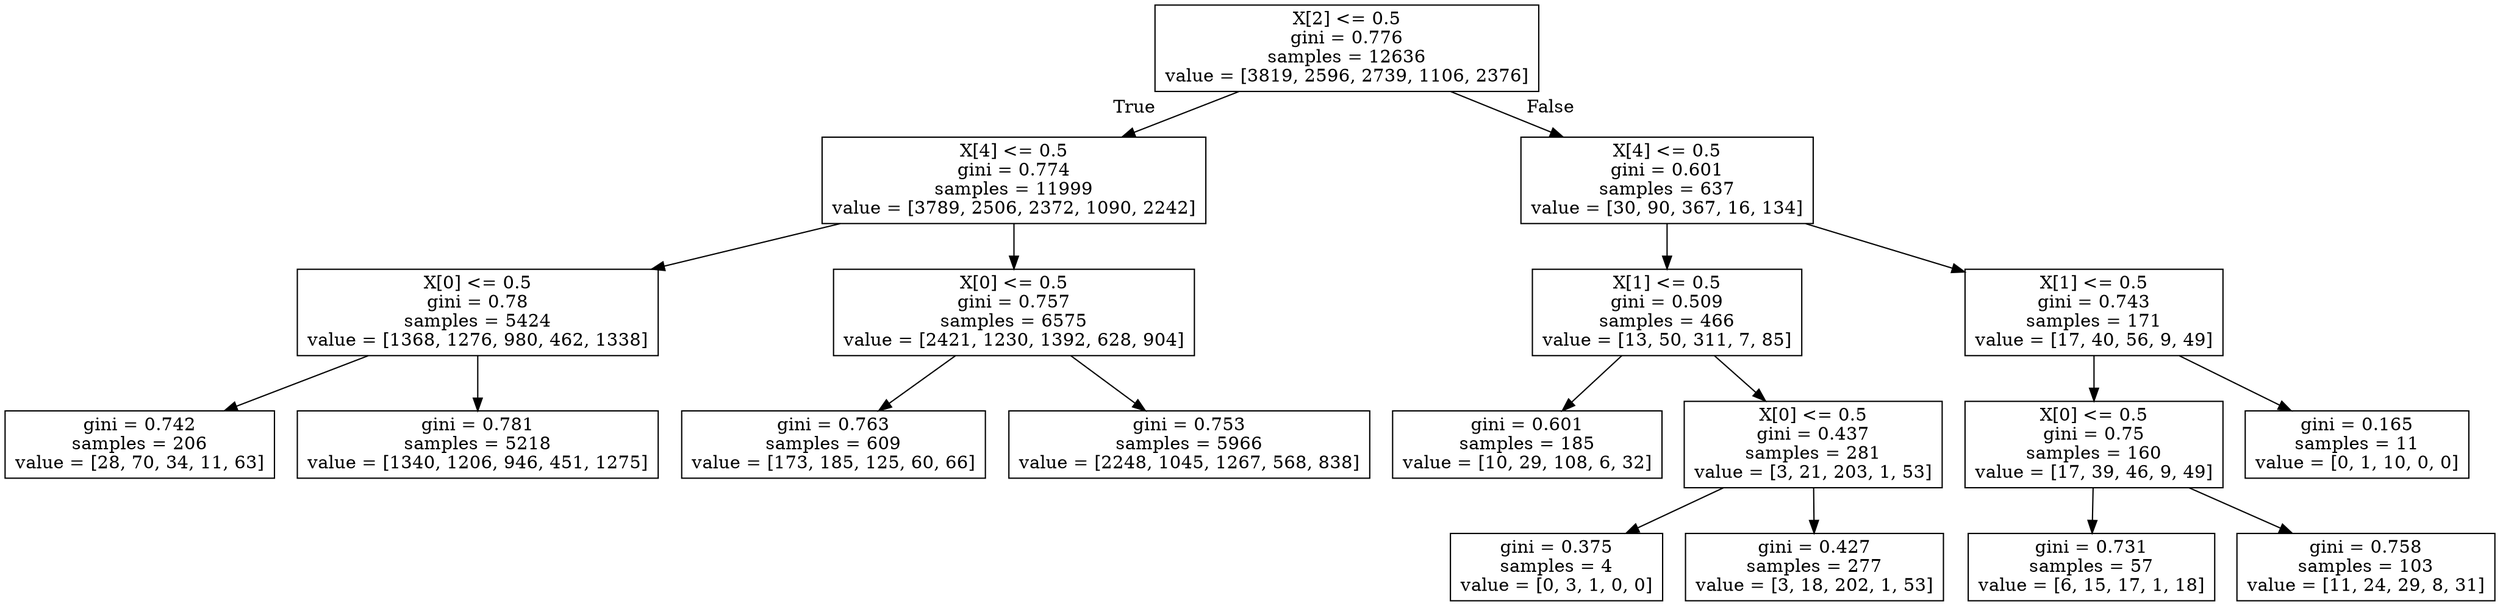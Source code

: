 digraph Tree {
node [shape=box] ;
0 [label="X[2] <= 0.5\ngini = 0.776\nsamples = 12636\nvalue = [3819, 2596, 2739, 1106, 2376]"] ;
1 [label="X[4] <= 0.5\ngini = 0.774\nsamples = 11999\nvalue = [3789, 2506, 2372, 1090, 2242]"] ;
0 -> 1 [labeldistance=2.5, labelangle=45, headlabel="True"] ;
2 [label="X[0] <= 0.5\ngini = 0.78\nsamples = 5424\nvalue = [1368, 1276, 980, 462, 1338]"] ;
1 -> 2 ;
3 [label="gini = 0.742\nsamples = 206\nvalue = [28, 70, 34, 11, 63]"] ;
2 -> 3 ;
4 [label="gini = 0.781\nsamples = 5218\nvalue = [1340, 1206, 946, 451, 1275]"] ;
2 -> 4 ;
5 [label="X[0] <= 0.5\ngini = 0.757\nsamples = 6575\nvalue = [2421, 1230, 1392, 628, 904]"] ;
1 -> 5 ;
6 [label="gini = 0.763\nsamples = 609\nvalue = [173, 185, 125, 60, 66]"] ;
5 -> 6 ;
7 [label="gini = 0.753\nsamples = 5966\nvalue = [2248, 1045, 1267, 568, 838]"] ;
5 -> 7 ;
8 [label="X[4] <= 0.5\ngini = 0.601\nsamples = 637\nvalue = [30, 90, 367, 16, 134]"] ;
0 -> 8 [labeldistance=2.5, labelangle=-45, headlabel="False"] ;
9 [label="X[1] <= 0.5\ngini = 0.509\nsamples = 466\nvalue = [13, 50, 311, 7, 85]"] ;
8 -> 9 ;
10 [label="gini = 0.601\nsamples = 185\nvalue = [10, 29, 108, 6, 32]"] ;
9 -> 10 ;
11 [label="X[0] <= 0.5\ngini = 0.437\nsamples = 281\nvalue = [3, 21, 203, 1, 53]"] ;
9 -> 11 ;
12 [label="gini = 0.375\nsamples = 4\nvalue = [0, 3, 1, 0, 0]"] ;
11 -> 12 ;
13 [label="gini = 0.427\nsamples = 277\nvalue = [3, 18, 202, 1, 53]"] ;
11 -> 13 ;
14 [label="X[1] <= 0.5\ngini = 0.743\nsamples = 171\nvalue = [17, 40, 56, 9, 49]"] ;
8 -> 14 ;
15 [label="X[0] <= 0.5\ngini = 0.75\nsamples = 160\nvalue = [17, 39, 46, 9, 49]"] ;
14 -> 15 ;
16 [label="gini = 0.731\nsamples = 57\nvalue = [6, 15, 17, 1, 18]"] ;
15 -> 16 ;
17 [label="gini = 0.758\nsamples = 103\nvalue = [11, 24, 29, 8, 31]"] ;
15 -> 17 ;
18 [label="gini = 0.165\nsamples = 11\nvalue = [0, 1, 10, 0, 0]"] ;
14 -> 18 ;
}